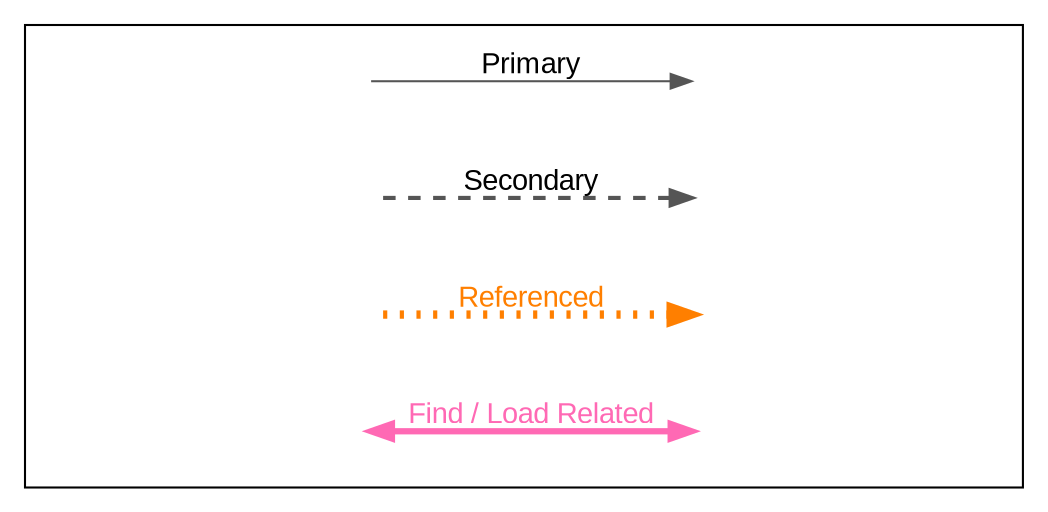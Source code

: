 #data_model
digraph {
graph [rankdir=RL fontname = Arial]

node [margin=0 fontcolor = "#444444" fontname = Arial, style = invis]

edge [color = "#555555", arrowsize = 1, dir = back]

pack=true
packmode= "graph"

subgraph cluster_diagram_legend { id = "Diagram Legend"; fontname = Arial; fontsize =54;
"Child Table Name2" [id = "Child Table Name2", label = <<TABLE ALIGN="LEFT" BORDER="1" CELLBORDER="0" CELLSPACING="0" >
    <TR>
      <TD COLSPAN="1" BORDER="0"><FONT>Child Table Name</FONT>
</TD>
    </TR>
    <TR>
      <TD COLSPAN="1" BORDER="0" ><FONT COLSPAN="1" BORDER="0" POINT-SIZE="12">Child Physical Table Name</FONT>
</TD>
    </TR>
  </TABLE>>, shape = "plaintext"]   
  "Parent Table Name2" [id = "Parent Table Name2", label = <<TABLE ALIGN="LEFT" BORDER="1" CELLBORDER="0" CELLSPACING="0" >
    <TR>
      <TD COLSPAN="1" BORDER="0"><FONT>Parent Table Name</FONT>
</TD>
    </TR>
    <TR>
      <TD COLSPAN="1" BORDER="0" ><FONT COLSPAN="1" BORDER="0" POINT-SIZE="12">Parent Physical Table Name</FONT>
</TD>
    </TR>
  </TABLE>>, shape = "plaintext"] 

"Child Table Name1" [id = "Child Table Name1", label = <<TABLE ALIGN="LEFT" BORDER="1" CELLBORDER="0" CELLSPACING="0" >
    <TR>
      <TD COLSPAN="1" BORDER="0"><FONT>Child Table Name</FONT>
</TD>
    </TR>
    <TR>
      <TD COLSPAN="1" BORDER="0" ><FONT COLSPAN="1" BORDER="0" POINT-SIZE="12">Child Physical Table Name</FONT>
</TD>
    </TR>
  </TABLE>>, shape = "plaintext"]   
  "Parent Table Name1" [id = "Parent Table Name1", label = <<TABLE ALIGN="LEFT" BORDER="1" CELLBORDER="0" CELLSPACING="0" >
    <TR>
      <TD COLSPAN="1" BORDER="0"><FONT>Parent Table Name</FONT>
</TD>
    </TR>
    <TR>
      <TD COLSPAN="1" BORDER="0" ><FONT COLSPAN="1" BORDER="0" POINT-SIZE="12">Parent Physical Table Name</FONT>
</TD>
    </TR>
  </TABLE>>, shape = "plaintext"] 
  "Child Table Name" [id = "Child Table Name", label = <<TABLE ALIGN="LEFT" BORDER="1" CELLBORDER="0" CELLSPACING="0" >
    <TR>
      <TD COLSPAN="1" BORDER="0"><FONT>Child Table Name</FONT>
</TD>
    </TR>
    <TR>
      <TD COLSPAN="1" BORDER="0" ><FONT COLSPAN="1" BORDER="0" POINT-SIZE="12">Child Physical Table Name</FONT>
</TD>
    </TR>
  </TABLE>>, shape = "plaintext"]   
  "Parent Table Name" [id = "Parent Table Name", label = <<TABLE ALIGN="LEFT" BORDER="1" CELLBORDER="0" CELLSPACING="0" >
    <TR>
      <TD COLSPAN="1" BORDER="0"><FONT>Parent Table Name</FONT>
</TD>
    </TR>
    <TR>
      <TD COLSPAN="1" BORDER="0" ><FONT COLSPAN="1" BORDER="0" POINT-SIZE="12">Parent Physical Table Name</FONT>
</TD>
    </TR>
  </TABLE>>, shape = "plaintext"]   
  "Child Table Name3" [id = "Child Table Name3", label = <<TABLE ALIGN="LEFT" BORDER="1" CELLBORDER="0" CELLSPACING="0" >
    <TR>
      <TD COLSPAN="1" BORDER="0"><FONT>Child Table Name</FONT>
</TD>
    </TR>
    <TR>
      <TD COLSPAN="1" BORDER="0" ><FONT COLSPAN="1" BORDER="0" POINT-SIZE="12">Child Physical Table Name</FONT>
</TD>
    </TR>
  </TABLE>>, shape = "plaintext"]   
  "Parent Table Name3" [id = "Parent Table Name3", label = <<TABLE ALIGN="LEFT" BORDER="1" CELLBORDER="0" CELLSPACING="0" >
    <TR>
      <TD COLSPAN="1" BORDER="0"><FONT>Parent Table Name</FONT>
</TD>
    </TR>
    <TR>
      <TD COLSPAN="1" BORDER="0" ><FONT COLSPAN="1" BORDER="0" POINT-SIZE="12">Parent Physical Table Name</FONT>
</TD>
    </TR>
  </TABLE>>, shape = "plaintext"] 
"Child Table Name2"->"Parent Table Name2" [id="Parent Child_1", label = "Primary" style = "solid" fontname = Arial ]
"Child Table Name1"->"Parent Table Name1" [id="Parent Child_4", penwidth = 2, style = "dashed" label = "Secondary", fontname = Arial ]
"Child Table Name"->"Parent Table Name" [id="Parent Child_3", penwidth = 4, color = "darkorange1", label = "Referenced", fontcolor = "darkorange1", fontname = Arial style = "dotted"]
"Child Table Name3"->"Parent Table Name3" [id="Parent Child_2", penwidth = 3, color = "hotpink", label = "Find / Load Related", fontcolor = "hotpink", fontname = Arial, dir = "both" style = "solid"]

}
}